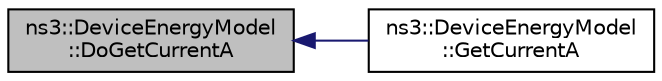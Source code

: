 digraph "ns3::DeviceEnergyModel::DoGetCurrentA"
{
  edge [fontname="Helvetica",fontsize="10",labelfontname="Helvetica",labelfontsize="10"];
  node [fontname="Helvetica",fontsize="10",shape=record];
  rankdir="LR";
  Node1 [label="ns3::DeviceEnergyModel\l::DoGetCurrentA",height=0.2,width=0.4,color="black", fillcolor="grey75", style="filled", fontcolor="black"];
  Node1 -> Node2 [dir="back",color="midnightblue",fontsize="10",style="solid"];
  Node2 [label="ns3::DeviceEnergyModel\l::GetCurrentA",height=0.2,width=0.4,color="black", fillcolor="white", style="filled",URL="$d8/dbf/classns3_1_1DeviceEnergyModel.html#a3e18916ce280747f410846d9b4e9847c"];
}
